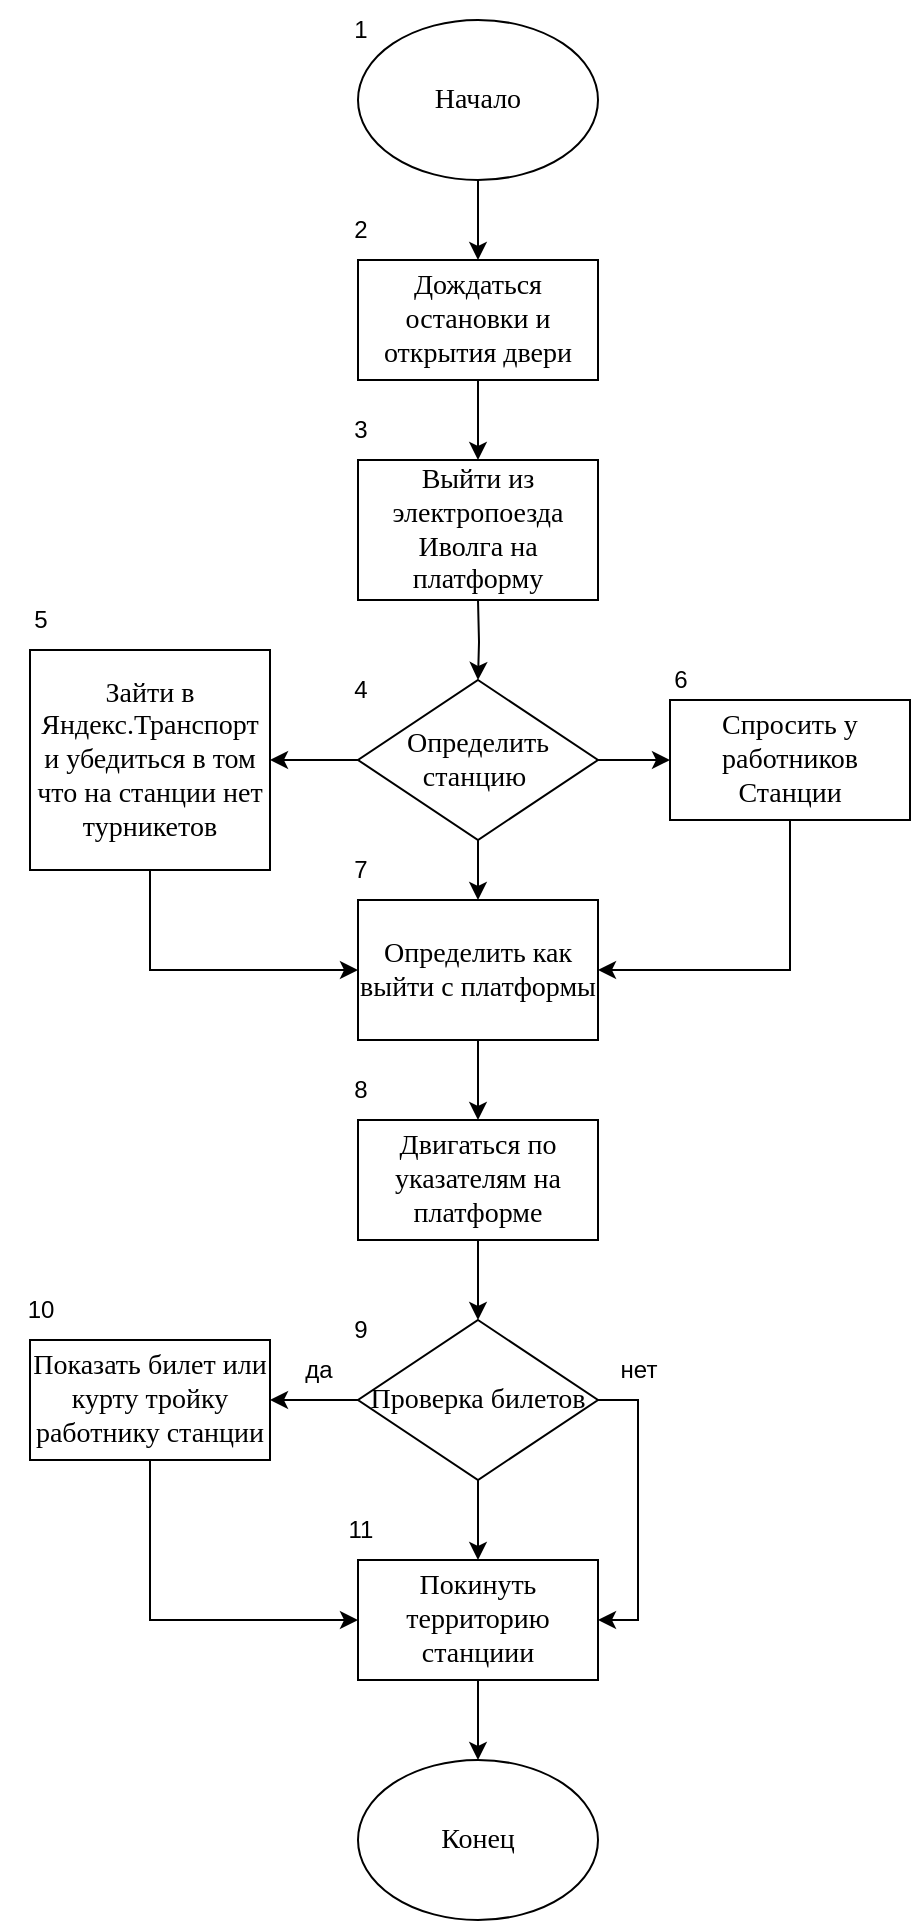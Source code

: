 <mxfile version="24.7.17">
  <diagram id="C5RBs43oDa-KdzZeNtuy" name="Page-1">
    <mxGraphModel dx="1386" dy="791" grid="1" gridSize="10" guides="1" tooltips="1" connect="1" arrows="1" fold="1" page="1" pageScale="1" pageWidth="827" pageHeight="1169" math="0" shadow="0">
      <root>
        <mxCell id="WIyWlLk6GJQsqaUBKTNV-0" />
        <mxCell id="WIyWlLk6GJQsqaUBKTNV-1" parent="WIyWlLk6GJQsqaUBKTNV-0" />
        <mxCell id="6FtQ0NEpOTjjmDlWQAY3-68" style="edgeStyle=orthogonalEdgeStyle;rounded=0;orthogonalLoop=1;jettySize=auto;html=1;exitX=0.5;exitY=1;exitDx=0;exitDy=0;entryX=0.5;entryY=0;entryDx=0;entryDy=0;" edge="1" parent="WIyWlLk6GJQsqaUBKTNV-1" source="6FtQ0NEpOTjjmDlWQAY3-0" target="6FtQ0NEpOTjjmDlWQAY3-9">
          <mxGeometry relative="1" as="geometry" />
        </mxCell>
        <mxCell id="6FtQ0NEpOTjjmDlWQAY3-0" value="&lt;font style=&quot;font-size: 14px;&quot; face=&quot;Times New Roman&quot;&gt;Начало&lt;/font&gt;" style="ellipse;whiteSpace=wrap;html=1;" vertex="1" parent="WIyWlLk6GJQsqaUBKTNV-1">
          <mxGeometry x="354" y="130" width="120" height="80" as="geometry" />
        </mxCell>
        <mxCell id="6FtQ0NEpOTjjmDlWQAY3-62" style="edgeStyle=orthogonalEdgeStyle;rounded=0;orthogonalLoop=1;jettySize=auto;html=1;exitX=0.5;exitY=1;exitDx=0;exitDy=0;" edge="1" parent="WIyWlLk6GJQsqaUBKTNV-1" source="6FtQ0NEpOTjjmDlWQAY3-9" target="6FtQ0NEpOTjjmDlWQAY3-7">
          <mxGeometry relative="1" as="geometry" />
        </mxCell>
        <mxCell id="6FtQ0NEpOTjjmDlWQAY3-9" value="&lt;font style=&quot;font-size: 14px;&quot; face=&quot;Times New Roman&quot;&gt;Дождаться остановки и открытия двери&lt;/font&gt;" style="rounded=0;whiteSpace=wrap;html=1;" vertex="1" parent="WIyWlLk6GJQsqaUBKTNV-1">
          <mxGeometry x="354" y="250" width="120" height="60" as="geometry" />
        </mxCell>
        <mxCell id="6FtQ0NEpOTjjmDlWQAY3-30" style="edgeStyle=orthogonalEdgeStyle;rounded=0;orthogonalLoop=1;jettySize=auto;html=1;exitX=0.5;exitY=1;exitDx=0;exitDy=0;entryX=0.5;entryY=0;entryDx=0;entryDy=0;" edge="1" parent="WIyWlLk6GJQsqaUBKTNV-1" target="6FtQ0NEpOTjjmDlWQAY3-23">
          <mxGeometry relative="1" as="geometry">
            <mxPoint x="414" y="420" as="sourcePoint" />
          </mxGeometry>
        </mxCell>
        <mxCell id="6FtQ0NEpOTjjmDlWQAY3-24" style="edgeStyle=orthogonalEdgeStyle;rounded=0;orthogonalLoop=1;jettySize=auto;html=1;exitX=0.5;exitY=1;exitDx=0;exitDy=0;entryX=0;entryY=0.5;entryDx=0;entryDy=0;" edge="1" parent="WIyWlLk6GJQsqaUBKTNV-1" source="6FtQ0NEpOTjjmDlWQAY3-16" target="6FtQ0NEpOTjjmDlWQAY3-20">
          <mxGeometry relative="1" as="geometry" />
        </mxCell>
        <mxCell id="6FtQ0NEpOTjjmDlWQAY3-16" value="&lt;font style=&quot;font-size: 14px;&quot; face=&quot;Times New Roman&quot;&gt;Зайти в Яндекс.Транспорт и убедиться в том что на станции нет турникетов&lt;/font&gt;" style="rounded=0;whiteSpace=wrap;html=1;" vertex="1" parent="WIyWlLk6GJQsqaUBKTNV-1">
          <mxGeometry x="190" y="445" width="120" height="110" as="geometry" />
        </mxCell>
        <mxCell id="6FtQ0NEpOTjjmDlWQAY3-34" style="edgeStyle=orthogonalEdgeStyle;rounded=0;orthogonalLoop=1;jettySize=auto;html=1;exitX=0.5;exitY=1;exitDx=0;exitDy=0;" edge="1" parent="WIyWlLk6GJQsqaUBKTNV-1" source="6FtQ0NEpOTjjmDlWQAY3-20" target="6FtQ0NEpOTjjmDlWQAY3-28">
          <mxGeometry relative="1" as="geometry" />
        </mxCell>
        <mxCell id="6FtQ0NEpOTjjmDlWQAY3-20" value="&lt;font style=&quot;font-size: 14px;&quot; face=&quot;Times New Roman&quot;&gt;Определить как выйти с платформы&lt;/font&gt;" style="rounded=0;whiteSpace=wrap;html=1;" vertex="1" parent="WIyWlLk6GJQsqaUBKTNV-1">
          <mxGeometry x="354" y="570" width="120" height="70" as="geometry" />
        </mxCell>
        <mxCell id="6FtQ0NEpOTjjmDlWQAY3-26" style="edgeStyle=orthogonalEdgeStyle;rounded=0;orthogonalLoop=1;jettySize=auto;html=1;exitX=0.5;exitY=1;exitDx=0;exitDy=0;entryX=1;entryY=0.5;entryDx=0;entryDy=0;" edge="1" parent="WIyWlLk6GJQsqaUBKTNV-1" source="6FtQ0NEpOTjjmDlWQAY3-22" target="6FtQ0NEpOTjjmDlWQAY3-20">
          <mxGeometry relative="1" as="geometry" />
        </mxCell>
        <mxCell id="6FtQ0NEpOTjjmDlWQAY3-22" value="&lt;font style=&quot;font-size: 14px;&quot; face=&quot;Times New Roman&quot;&gt;Спросить у работников Станции&lt;/font&gt;" style="rounded=0;whiteSpace=wrap;html=1;" vertex="1" parent="WIyWlLk6GJQsqaUBKTNV-1">
          <mxGeometry x="510" y="470" width="120" height="60" as="geometry" />
        </mxCell>
        <mxCell id="6FtQ0NEpOTjjmDlWQAY3-31" style="edgeStyle=orthogonalEdgeStyle;rounded=0;orthogonalLoop=1;jettySize=auto;html=1;exitX=0.5;exitY=1;exitDx=0;exitDy=0;entryX=0.5;entryY=0;entryDx=0;entryDy=0;" edge="1" parent="WIyWlLk6GJQsqaUBKTNV-1" source="6FtQ0NEpOTjjmDlWQAY3-23" target="6FtQ0NEpOTjjmDlWQAY3-20">
          <mxGeometry relative="1" as="geometry" />
        </mxCell>
        <mxCell id="6FtQ0NEpOTjjmDlWQAY3-32" style="edgeStyle=orthogonalEdgeStyle;rounded=0;orthogonalLoop=1;jettySize=auto;html=1;exitX=1;exitY=0.5;exitDx=0;exitDy=0;entryX=0;entryY=0.5;entryDx=0;entryDy=0;" edge="1" parent="WIyWlLk6GJQsqaUBKTNV-1" source="6FtQ0NEpOTjjmDlWQAY3-23" target="6FtQ0NEpOTjjmDlWQAY3-22">
          <mxGeometry relative="1" as="geometry" />
        </mxCell>
        <mxCell id="6FtQ0NEpOTjjmDlWQAY3-33" style="edgeStyle=orthogonalEdgeStyle;rounded=0;orthogonalLoop=1;jettySize=auto;html=1;exitX=0;exitY=0.5;exitDx=0;exitDy=0;entryX=1;entryY=0.5;entryDx=0;entryDy=0;" edge="1" parent="WIyWlLk6GJQsqaUBKTNV-1" source="6FtQ0NEpOTjjmDlWQAY3-23" target="6FtQ0NEpOTjjmDlWQAY3-16">
          <mxGeometry relative="1" as="geometry" />
        </mxCell>
        <mxCell id="6FtQ0NEpOTjjmDlWQAY3-23" value="&lt;font style=&quot;font-size: 14px;&quot; face=&quot;Times New Roman&quot;&gt;Определить станцию&amp;nbsp;&lt;/font&gt;" style="rhombus;whiteSpace=wrap;html=1;" vertex="1" parent="WIyWlLk6GJQsqaUBKTNV-1">
          <mxGeometry x="354" y="460" width="120" height="80" as="geometry" />
        </mxCell>
        <mxCell id="6FtQ0NEpOTjjmDlWQAY3-35" style="edgeStyle=orthogonalEdgeStyle;rounded=0;orthogonalLoop=1;jettySize=auto;html=1;exitX=0.5;exitY=1;exitDx=0;exitDy=0;" edge="1" parent="WIyWlLk6GJQsqaUBKTNV-1" source="6FtQ0NEpOTjjmDlWQAY3-28">
          <mxGeometry relative="1" as="geometry">
            <mxPoint x="414" y="780" as="targetPoint" />
          </mxGeometry>
        </mxCell>
        <mxCell id="6FtQ0NEpOTjjmDlWQAY3-28" value="&lt;font style=&quot;font-size: 14px;&quot; face=&quot;Times New Roman&quot;&gt;Двигаться по указателям на платформе&lt;/font&gt;" style="rounded=0;whiteSpace=wrap;html=1;" vertex="1" parent="WIyWlLk6GJQsqaUBKTNV-1">
          <mxGeometry x="354" y="680" width="120" height="60" as="geometry" />
        </mxCell>
        <mxCell id="6FtQ0NEpOTjjmDlWQAY3-38" style="edgeStyle=orthogonalEdgeStyle;rounded=0;orthogonalLoop=1;jettySize=auto;html=1;exitX=0;exitY=0.5;exitDx=0;exitDy=0;" edge="1" parent="WIyWlLk6GJQsqaUBKTNV-1" source="6FtQ0NEpOTjjmDlWQAY3-37">
          <mxGeometry relative="1" as="geometry">
            <mxPoint x="310" y="820" as="targetPoint" />
          </mxGeometry>
        </mxCell>
        <mxCell id="6FtQ0NEpOTjjmDlWQAY3-43" style="edgeStyle=orthogonalEdgeStyle;rounded=0;orthogonalLoop=1;jettySize=auto;html=1;exitX=0.5;exitY=1;exitDx=0;exitDy=0;" edge="1" parent="WIyWlLk6GJQsqaUBKTNV-1" source="6FtQ0NEpOTjjmDlWQAY3-37">
          <mxGeometry relative="1" as="geometry">
            <mxPoint x="414" y="900" as="targetPoint" />
          </mxGeometry>
        </mxCell>
        <mxCell id="6FtQ0NEpOTjjmDlWQAY3-45" style="edgeStyle=orthogonalEdgeStyle;rounded=0;orthogonalLoop=1;jettySize=auto;html=1;exitX=1;exitY=0.5;exitDx=0;exitDy=0;entryX=1;entryY=0.5;entryDx=0;entryDy=0;" edge="1" parent="WIyWlLk6GJQsqaUBKTNV-1" source="6FtQ0NEpOTjjmDlWQAY3-37" target="6FtQ0NEpOTjjmDlWQAY3-44">
          <mxGeometry relative="1" as="geometry">
            <Array as="points">
              <mxPoint x="494" y="820" />
              <mxPoint x="494" y="930" />
            </Array>
          </mxGeometry>
        </mxCell>
        <mxCell id="6FtQ0NEpOTjjmDlWQAY3-37" value="&lt;font style=&quot;font-size: 14px;&quot; face=&quot;Times New Roman&quot;&gt;Проверка билетов&lt;/font&gt;" style="rhombus;whiteSpace=wrap;html=1;" vertex="1" parent="WIyWlLk6GJQsqaUBKTNV-1">
          <mxGeometry x="354" y="780" width="120" height="80" as="geometry" />
        </mxCell>
        <mxCell id="6FtQ0NEpOTjjmDlWQAY3-48" style="edgeStyle=orthogonalEdgeStyle;rounded=0;orthogonalLoop=1;jettySize=auto;html=1;exitX=0.5;exitY=1;exitDx=0;exitDy=0;entryX=0;entryY=0.5;entryDx=0;entryDy=0;" edge="1" parent="WIyWlLk6GJQsqaUBKTNV-1" source="6FtQ0NEpOTjjmDlWQAY3-40" target="6FtQ0NEpOTjjmDlWQAY3-44">
          <mxGeometry relative="1" as="geometry" />
        </mxCell>
        <mxCell id="6FtQ0NEpOTjjmDlWQAY3-40" value="&lt;font style=&quot;font-size: 14px;&quot; face=&quot;Times New Roman&quot;&gt;Показать билет или курту тройку работнику станции&lt;/font&gt;" style="rounded=0;whiteSpace=wrap;html=1;" vertex="1" parent="WIyWlLk6GJQsqaUBKTNV-1">
          <mxGeometry x="190" y="790" width="120" height="60" as="geometry" />
        </mxCell>
        <mxCell id="6FtQ0NEpOTjjmDlWQAY3-69" style="edgeStyle=orthogonalEdgeStyle;rounded=0;orthogonalLoop=1;jettySize=auto;html=1;exitX=0.5;exitY=1;exitDx=0;exitDy=0;" edge="1" parent="WIyWlLk6GJQsqaUBKTNV-1" source="6FtQ0NEpOTjjmDlWQAY3-44">
          <mxGeometry relative="1" as="geometry">
            <mxPoint x="414" y="1000" as="targetPoint" />
          </mxGeometry>
        </mxCell>
        <mxCell id="6FtQ0NEpOTjjmDlWQAY3-44" value="&lt;font style=&quot;font-size: 14px;&quot; face=&quot;Times New Roman&quot;&gt;Покинуть территорию станциии&lt;/font&gt;" style="rounded=0;whiteSpace=wrap;html=1;" vertex="1" parent="WIyWlLk6GJQsqaUBKTNV-1">
          <mxGeometry x="354" y="900" width="120" height="60" as="geometry" />
        </mxCell>
        <mxCell id="6FtQ0NEpOTjjmDlWQAY3-46" value="да" style="text;html=1;align=center;verticalAlign=middle;resizable=0;points=[];autosize=1;strokeColor=none;fillColor=none;" vertex="1" parent="WIyWlLk6GJQsqaUBKTNV-1">
          <mxGeometry x="314" y="790" width="40" height="30" as="geometry" />
        </mxCell>
        <mxCell id="6FtQ0NEpOTjjmDlWQAY3-47" value="нет" style="text;html=1;align=center;verticalAlign=middle;resizable=0;points=[];autosize=1;strokeColor=none;fillColor=none;" vertex="1" parent="WIyWlLk6GJQsqaUBKTNV-1">
          <mxGeometry x="474" y="790" width="40" height="30" as="geometry" />
        </mxCell>
        <mxCell id="6FtQ0NEpOTjjmDlWQAY3-52" value="3" style="text;html=1;align=center;verticalAlign=middle;resizable=0;points=[];autosize=1;strokeColor=none;fillColor=none;" vertex="1" parent="WIyWlLk6GJQsqaUBKTNV-1">
          <mxGeometry x="340" y="320" width="30" height="30" as="geometry" />
        </mxCell>
        <mxCell id="6FtQ0NEpOTjjmDlWQAY3-53" value="4" style="text;html=1;align=center;verticalAlign=middle;resizable=0;points=[];autosize=1;strokeColor=none;fillColor=none;" vertex="1" parent="WIyWlLk6GJQsqaUBKTNV-1">
          <mxGeometry x="340" y="450" width="30" height="30" as="geometry" />
        </mxCell>
        <mxCell id="6FtQ0NEpOTjjmDlWQAY3-54" value="5" style="text;html=1;align=center;verticalAlign=middle;resizable=0;points=[];autosize=1;strokeColor=none;fillColor=none;" vertex="1" parent="WIyWlLk6GJQsqaUBKTNV-1">
          <mxGeometry x="180" y="415" width="30" height="30" as="geometry" />
        </mxCell>
        <mxCell id="6FtQ0NEpOTjjmDlWQAY3-55" value="6" style="text;html=1;align=center;verticalAlign=middle;resizable=0;points=[];autosize=1;strokeColor=none;fillColor=none;" vertex="1" parent="WIyWlLk6GJQsqaUBKTNV-1">
          <mxGeometry x="500" y="445" width="30" height="30" as="geometry" />
        </mxCell>
        <mxCell id="6FtQ0NEpOTjjmDlWQAY3-56" value="7" style="text;html=1;align=center;verticalAlign=middle;resizable=0;points=[];autosize=1;strokeColor=none;fillColor=none;" vertex="1" parent="WIyWlLk6GJQsqaUBKTNV-1">
          <mxGeometry x="340" y="540" width="30" height="30" as="geometry" />
        </mxCell>
        <mxCell id="6FtQ0NEpOTjjmDlWQAY3-57" value="8" style="text;html=1;align=center;verticalAlign=middle;resizable=0;points=[];autosize=1;strokeColor=none;fillColor=none;" vertex="1" parent="WIyWlLk6GJQsqaUBKTNV-1">
          <mxGeometry x="340" y="650" width="30" height="30" as="geometry" />
        </mxCell>
        <mxCell id="6FtQ0NEpOTjjmDlWQAY3-58" value="9" style="text;html=1;align=center;verticalAlign=middle;resizable=0;points=[];autosize=1;strokeColor=none;fillColor=none;" vertex="1" parent="WIyWlLk6GJQsqaUBKTNV-1">
          <mxGeometry x="340" y="770" width="30" height="30" as="geometry" />
        </mxCell>
        <mxCell id="6FtQ0NEpOTjjmDlWQAY3-59" value="10" style="text;html=1;align=center;verticalAlign=middle;resizable=0;points=[];autosize=1;strokeColor=none;fillColor=none;" vertex="1" parent="WIyWlLk6GJQsqaUBKTNV-1">
          <mxGeometry x="175" y="760" width="40" height="30" as="geometry" />
        </mxCell>
        <mxCell id="6FtQ0NEpOTjjmDlWQAY3-60" value="11" style="text;html=1;align=center;verticalAlign=middle;resizable=0;points=[];autosize=1;strokeColor=none;fillColor=none;" vertex="1" parent="WIyWlLk6GJQsqaUBKTNV-1">
          <mxGeometry x="335" y="870" width="40" height="30" as="geometry" />
        </mxCell>
        <mxCell id="6FtQ0NEpOTjjmDlWQAY3-7" value="&lt;font style=&quot;font-size: 14px;&quot; face=&quot;Times New Roman&quot;&gt;Выйти из электропоезда Иволга на платформу&lt;/font&gt;" style="rounded=0;whiteSpace=wrap;html=1;" vertex="1" parent="WIyWlLk6GJQsqaUBKTNV-1">
          <mxGeometry x="354" y="350" width="120" height="70" as="geometry" />
        </mxCell>
        <mxCell id="6FtQ0NEpOTjjmDlWQAY3-65" value="2" style="text;html=1;align=center;verticalAlign=middle;resizable=0;points=[];autosize=1;strokeColor=none;fillColor=none;" vertex="1" parent="WIyWlLk6GJQsqaUBKTNV-1">
          <mxGeometry x="340" y="220" width="30" height="30" as="geometry" />
        </mxCell>
        <mxCell id="6FtQ0NEpOTjjmDlWQAY3-67" value="1" style="text;html=1;align=center;verticalAlign=middle;resizable=0;points=[];autosize=1;strokeColor=none;fillColor=none;" vertex="1" parent="WIyWlLk6GJQsqaUBKTNV-1">
          <mxGeometry x="340" y="120" width="30" height="30" as="geometry" />
        </mxCell>
        <mxCell id="6FtQ0NEpOTjjmDlWQAY3-71" value="&lt;font style=&quot;font-size: 14px;&quot; face=&quot;Times New Roman&quot;&gt;Конец&lt;/font&gt;" style="ellipse;whiteSpace=wrap;html=1;" vertex="1" parent="WIyWlLk6GJQsqaUBKTNV-1">
          <mxGeometry x="354" y="1000" width="120" height="80" as="geometry" />
        </mxCell>
      </root>
    </mxGraphModel>
  </diagram>
</mxfile>
